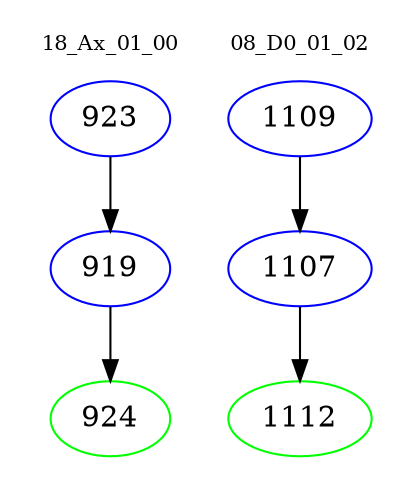 digraph{
subgraph cluster_0 {
color = white
label = "18_Ax_01_00";
fontsize=10;
T0_923 [label="923", color="blue"]
T0_923 -> T0_919 [color="black"]
T0_919 [label="919", color="blue"]
T0_919 -> T0_924 [color="black"]
T0_924 [label="924", color="green"]
}
subgraph cluster_1 {
color = white
label = "08_D0_01_02";
fontsize=10;
T1_1109 [label="1109", color="blue"]
T1_1109 -> T1_1107 [color="black"]
T1_1107 [label="1107", color="blue"]
T1_1107 -> T1_1112 [color="black"]
T1_1112 [label="1112", color="green"]
}
}
